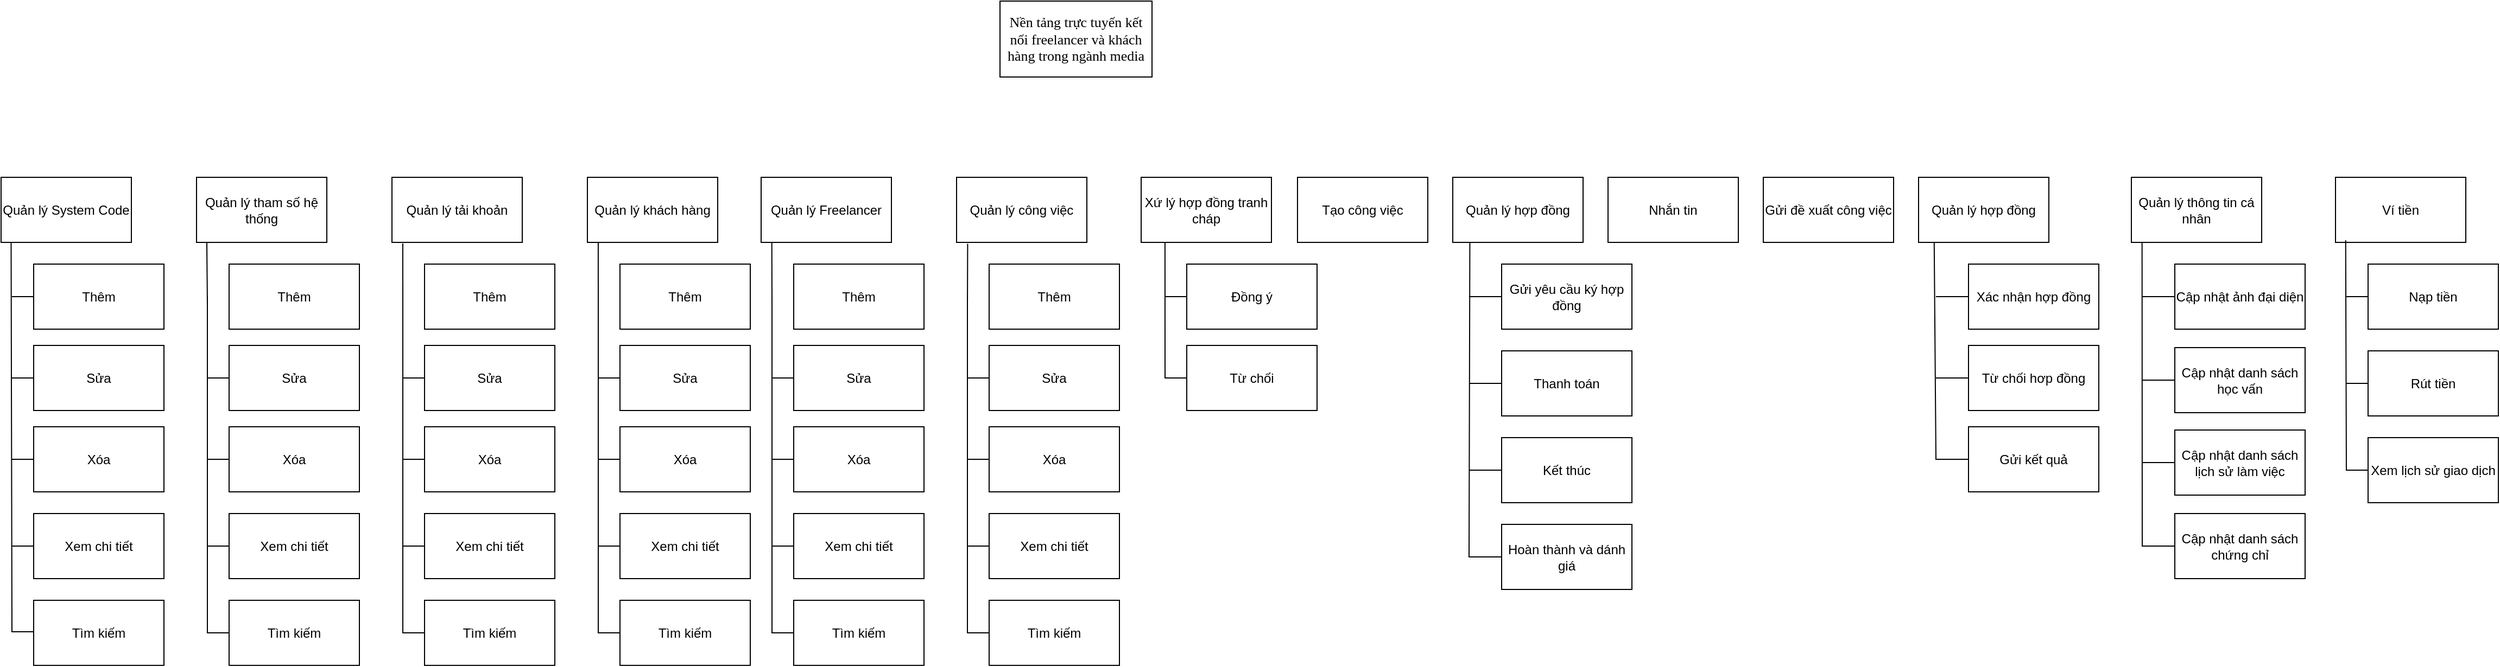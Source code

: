 <mxfile version="26.0.2">
  <diagram name="Page-1" id="ErrIRUMbjhU_Ns61vm9J">
    <mxGraphModel dx="1909" dy="964" grid="1" gridSize="10" guides="1" tooltips="1" connect="1" arrows="1" fold="1" page="1" pageScale="1" pageWidth="3300" pageHeight="4681" math="0" shadow="0">
      <root>
        <mxCell id="0" />
        <mxCell id="1" parent="0" />
        <mxCell id="K9udEW_bLaCcs6DvAatC-1" value="&lt;span id=&quot;docs-internal-guid-e63f9195-7fff-ff98-d626-0c9858815c69&quot;&gt;&lt;span style=&quot;font-family: &amp;quot;Times New Roman&amp;quot;, serif; background-color: transparent; font-variant-numeric: normal; font-variant-east-asian: normal; font-variant-alternates: normal; font-variant-position: normal; font-variant-emoji: normal; vertical-align: baseline; white-space-collapse: preserve;&quot;&gt;&lt;font style=&quot;font-size: 13px;&quot;&gt;Nền tảng trực tuyến kết nối freelancer và khách hàng trong ngành media&lt;/font&gt;&lt;/span&gt;&lt;/span&gt;" style="rounded=0;whiteSpace=wrap;html=1;" vertex="1" parent="1">
          <mxGeometry x="1080" y="50" width="140" height="70" as="geometry" />
        </mxCell>
        <mxCell id="K9udEW_bLaCcs6DvAatC-8" value="Xứ lý hợp đồng tranh cháp" style="rounded=0;whiteSpace=wrap;html=1;" vertex="1" parent="1">
          <mxGeometry x="1210" y="212.5" width="120" height="60" as="geometry" />
        </mxCell>
        <mxCell id="K9udEW_bLaCcs6DvAatC-9" value="Tạo công việc" style="rounded=0;whiteSpace=wrap;html=1;" vertex="1" parent="1">
          <mxGeometry x="1354" y="212.5" width="120" height="60" as="geometry" />
        </mxCell>
        <mxCell id="K9udEW_bLaCcs6DvAatC-10" value="Quản lý hợp đồng" style="rounded=0;whiteSpace=wrap;html=1;" vertex="1" parent="1">
          <mxGeometry x="1497" y="212.5" width="120" height="60" as="geometry" />
        </mxCell>
        <mxCell id="K9udEW_bLaCcs6DvAatC-12" value="Gửi yêu cầu ký hợp đồng" style="rounded=0;whiteSpace=wrap;html=1;" vertex="1" parent="1">
          <mxGeometry x="1542" y="292.5" width="120" height="60" as="geometry" />
        </mxCell>
        <mxCell id="K9udEW_bLaCcs6DvAatC-13" value="Thanh toán" style="rounded=0;whiteSpace=wrap;html=1;" vertex="1" parent="1">
          <mxGeometry x="1542" y="372.5" width="120" height="60" as="geometry" />
        </mxCell>
        <mxCell id="K9udEW_bLaCcs6DvAatC-14" value="Kết thúc" style="rounded=0;whiteSpace=wrap;html=1;" vertex="1" parent="1">
          <mxGeometry x="1542" y="452.5" width="120" height="60" as="geometry" />
        </mxCell>
        <mxCell id="K9udEW_bLaCcs6DvAatC-15" value="Hoàn thành và dánh giá" style="rounded=0;whiteSpace=wrap;html=1;" vertex="1" parent="1">
          <mxGeometry x="1542" y="532.5" width="120" height="60" as="geometry" />
        </mxCell>
        <mxCell id="K9udEW_bLaCcs6DvAatC-16" value="Nhắn tin" style="rounded=0;whiteSpace=wrap;html=1;" vertex="1" parent="1">
          <mxGeometry x="1640" y="212.5" width="120" height="60" as="geometry" />
        </mxCell>
        <mxCell id="K9udEW_bLaCcs6DvAatC-17" value="Gửi đề xuất công việc" style="rounded=0;whiteSpace=wrap;html=1;" vertex="1" parent="1">
          <mxGeometry x="1783" y="212.5" width="120" height="60" as="geometry" />
        </mxCell>
        <mxCell id="K9udEW_bLaCcs6DvAatC-94" value="" style="group" vertex="1" connectable="0" parent="1">
          <mxGeometry x="160" y="212.5" width="150" height="450" as="geometry" />
        </mxCell>
        <mxCell id="K9udEW_bLaCcs6DvAatC-2" value="Quản lý System Code" style="rounded=0;whiteSpace=wrap;html=1;" vertex="1" parent="K9udEW_bLaCcs6DvAatC-94">
          <mxGeometry width="120" height="60" as="geometry" />
        </mxCell>
        <mxCell id="K9udEW_bLaCcs6DvAatC-31" value="Thêm" style="rounded=0;whiteSpace=wrap;html=1;" vertex="1" parent="K9udEW_bLaCcs6DvAatC-94">
          <mxGeometry x="30" y="80" width="120" height="60" as="geometry" />
        </mxCell>
        <mxCell id="K9udEW_bLaCcs6DvAatC-32" value="Sửa" style="rounded=0;whiteSpace=wrap;html=1;" vertex="1" parent="K9udEW_bLaCcs6DvAatC-94">
          <mxGeometry x="30" y="155" width="120" height="60" as="geometry" />
        </mxCell>
        <mxCell id="K9udEW_bLaCcs6DvAatC-33" value="Xóa" style="rounded=0;whiteSpace=wrap;html=1;" vertex="1" parent="K9udEW_bLaCcs6DvAatC-94">
          <mxGeometry x="30" y="230" width="120" height="60" as="geometry" />
        </mxCell>
        <mxCell id="K9udEW_bLaCcs6DvAatC-34" value="Tìm kiếm" style="rounded=0;whiteSpace=wrap;html=1;" vertex="1" parent="K9udEW_bLaCcs6DvAatC-94">
          <mxGeometry x="30" y="390" width="120" height="60" as="geometry" />
        </mxCell>
        <mxCell id="K9udEW_bLaCcs6DvAatC-35" value="Xem chi tiết" style="rounded=0;whiteSpace=wrap;html=1;" vertex="1" parent="K9udEW_bLaCcs6DvAatC-94">
          <mxGeometry x="30" y="310" width="120" height="60" as="geometry" />
        </mxCell>
        <mxCell id="K9udEW_bLaCcs6DvAatC-41" value="" style="endArrow=none;html=1;rounded=0;exitX=0;exitY=0.5;exitDx=0;exitDy=0;entryX=0.077;entryY=1.016;entryDx=0;entryDy=0;entryPerimeter=0;" edge="1" parent="K9udEW_bLaCcs6DvAatC-94">
          <mxGeometry width="50" height="50" relative="1" as="geometry">
            <mxPoint x="30" y="419.04" as="sourcePoint" />
            <mxPoint x="9.24" y="60.0" as="targetPoint" />
            <Array as="points">
              <mxPoint x="10" y="419.04" />
            </Array>
          </mxGeometry>
        </mxCell>
        <mxCell id="K9udEW_bLaCcs6DvAatC-44" value="" style="endArrow=none;html=1;rounded=0;entryX=0;entryY=0.5;entryDx=0;entryDy=0;" edge="1" parent="K9udEW_bLaCcs6DvAatC-94" target="K9udEW_bLaCcs6DvAatC-32">
          <mxGeometry width="50" height="50" relative="1" as="geometry">
            <mxPoint x="10" y="185" as="sourcePoint" />
            <mxPoint x="60" y="140" as="targetPoint" />
            <Array as="points" />
          </mxGeometry>
        </mxCell>
        <mxCell id="K9udEW_bLaCcs6DvAatC-45" value="" style="endArrow=none;html=1;rounded=0;entryX=0;entryY=0.5;entryDx=0;entryDy=0;" edge="1" parent="K9udEW_bLaCcs6DvAatC-94" target="K9udEW_bLaCcs6DvAatC-33">
          <mxGeometry width="50" height="50" relative="1" as="geometry">
            <mxPoint x="10" y="260" as="sourcePoint" />
            <mxPoint x="40" y="220" as="targetPoint" />
          </mxGeometry>
        </mxCell>
        <mxCell id="K9udEW_bLaCcs6DvAatC-46" value="" style="endArrow=none;html=1;rounded=0;" edge="1" parent="K9udEW_bLaCcs6DvAatC-94">
          <mxGeometry width="50" height="50" relative="1" as="geometry">
            <mxPoint x="10" y="340" as="sourcePoint" />
            <mxPoint x="30" y="340" as="targetPoint" />
          </mxGeometry>
        </mxCell>
        <mxCell id="K9udEW_bLaCcs6DvAatC-93" value="" style="endArrow=none;html=1;rounded=0;entryX=0;entryY=0.5;entryDx=0;entryDy=0;" edge="1" parent="K9udEW_bLaCcs6DvAatC-94" target="K9udEW_bLaCcs6DvAatC-31">
          <mxGeometry width="50" height="50" relative="1" as="geometry">
            <mxPoint x="10" y="110" as="sourcePoint" />
            <mxPoint x="40" y="90" as="targetPoint" />
          </mxGeometry>
        </mxCell>
        <mxCell id="K9udEW_bLaCcs6DvAatC-97" value="" style="group" vertex="1" connectable="0" parent="1">
          <mxGeometry x="340" y="212.5" width="150" height="450" as="geometry" />
        </mxCell>
        <mxCell id="K9udEW_bLaCcs6DvAatC-3" value="Quản lý tham số hệ thống" style="rounded=0;whiteSpace=wrap;html=1;" vertex="1" parent="K9udEW_bLaCcs6DvAatC-97">
          <mxGeometry width="120" height="60" as="geometry" />
        </mxCell>
        <mxCell id="K9udEW_bLaCcs6DvAatC-48" value="Thêm" style="rounded=0;whiteSpace=wrap;html=1;" vertex="1" parent="K9udEW_bLaCcs6DvAatC-97">
          <mxGeometry x="30" y="80" width="120" height="60" as="geometry" />
        </mxCell>
        <mxCell id="K9udEW_bLaCcs6DvAatC-49" value="Sửa" style="rounded=0;whiteSpace=wrap;html=1;" vertex="1" parent="K9udEW_bLaCcs6DvAatC-97">
          <mxGeometry x="30" y="155" width="120" height="60" as="geometry" />
        </mxCell>
        <mxCell id="K9udEW_bLaCcs6DvAatC-50" value="Xóa" style="rounded=0;whiteSpace=wrap;html=1;" vertex="1" parent="K9udEW_bLaCcs6DvAatC-97">
          <mxGeometry x="30" y="230" width="120" height="60" as="geometry" />
        </mxCell>
        <mxCell id="K9udEW_bLaCcs6DvAatC-51" value="Tìm kiếm" style="rounded=0;whiteSpace=wrap;html=1;" vertex="1" parent="K9udEW_bLaCcs6DvAatC-97">
          <mxGeometry x="30" y="390" width="120" height="60" as="geometry" />
        </mxCell>
        <mxCell id="K9udEW_bLaCcs6DvAatC-52" value="Xem chi tiết" style="rounded=0;whiteSpace=wrap;html=1;" vertex="1" parent="K9udEW_bLaCcs6DvAatC-97">
          <mxGeometry x="30" y="310" width="120" height="60" as="geometry" />
        </mxCell>
        <mxCell id="K9udEW_bLaCcs6DvAatC-53" value="" style="endArrow=none;html=1;rounded=0;exitX=0;exitY=0.5;exitDx=0;exitDy=0;" edge="1" parent="K9udEW_bLaCcs6DvAatC-97" source="K9udEW_bLaCcs6DvAatC-51">
          <mxGeometry width="50" height="50" relative="1" as="geometry">
            <mxPoint x="10" y="400" as="sourcePoint" />
            <mxPoint x="10" y="110" as="targetPoint" />
            <Array as="points">
              <mxPoint x="10" y="420" />
            </Array>
          </mxGeometry>
        </mxCell>
        <mxCell id="K9udEW_bLaCcs6DvAatC-54" value="" style="endArrow=none;html=1;rounded=0;entryX=0;entryY=0.5;entryDx=0;entryDy=0;" edge="1" parent="K9udEW_bLaCcs6DvAatC-97" target="K9udEW_bLaCcs6DvAatC-49">
          <mxGeometry width="50" height="50" relative="1" as="geometry">
            <mxPoint x="10" y="185" as="sourcePoint" />
            <mxPoint x="60" y="140" as="targetPoint" />
            <Array as="points" />
          </mxGeometry>
        </mxCell>
        <mxCell id="K9udEW_bLaCcs6DvAatC-55" value="" style="endArrow=none;html=1;rounded=0;entryX=0;entryY=0.5;entryDx=0;entryDy=0;" edge="1" parent="K9udEW_bLaCcs6DvAatC-97" target="K9udEW_bLaCcs6DvAatC-50">
          <mxGeometry width="50" height="50" relative="1" as="geometry">
            <mxPoint x="10" y="260" as="sourcePoint" />
            <mxPoint x="40" y="220" as="targetPoint" />
          </mxGeometry>
        </mxCell>
        <mxCell id="K9udEW_bLaCcs6DvAatC-56" value="" style="endArrow=none;html=1;rounded=0;" edge="1" parent="K9udEW_bLaCcs6DvAatC-97">
          <mxGeometry width="50" height="50" relative="1" as="geometry">
            <mxPoint x="10" y="340" as="sourcePoint" />
            <mxPoint x="30" y="340" as="targetPoint" />
          </mxGeometry>
        </mxCell>
        <mxCell id="K9udEW_bLaCcs6DvAatC-96" value="" style="endArrow=none;html=1;rounded=0;entryX=0.079;entryY=1.003;entryDx=0;entryDy=0;entryPerimeter=0;" edge="1" parent="K9udEW_bLaCcs6DvAatC-97" target="K9udEW_bLaCcs6DvAatC-3">
          <mxGeometry width="50" height="50" relative="1" as="geometry">
            <mxPoint x="10" y="117.5" as="sourcePoint" />
            <mxPoint x="10" y="67.5" as="targetPoint" />
          </mxGeometry>
        </mxCell>
        <mxCell id="K9udEW_bLaCcs6DvAatC-99" value="" style="group" vertex="1" connectable="0" parent="1">
          <mxGeometry x="520" y="212.5" width="150" height="450" as="geometry" />
        </mxCell>
        <mxCell id="K9udEW_bLaCcs6DvAatC-4" value="Quản lý tải khoản" style="rounded=0;whiteSpace=wrap;html=1;" vertex="1" parent="K9udEW_bLaCcs6DvAatC-99">
          <mxGeometry width="120" height="60" as="geometry" />
        </mxCell>
        <mxCell id="K9udEW_bLaCcs6DvAatC-57" value="Thêm" style="rounded=0;whiteSpace=wrap;html=1;" vertex="1" parent="K9udEW_bLaCcs6DvAatC-99">
          <mxGeometry x="30" y="80" width="120" height="60" as="geometry" />
        </mxCell>
        <mxCell id="K9udEW_bLaCcs6DvAatC-58" value="Sửa" style="rounded=0;whiteSpace=wrap;html=1;" vertex="1" parent="K9udEW_bLaCcs6DvAatC-99">
          <mxGeometry x="30" y="155" width="120" height="60" as="geometry" />
        </mxCell>
        <mxCell id="K9udEW_bLaCcs6DvAatC-59" value="Xóa" style="rounded=0;whiteSpace=wrap;html=1;" vertex="1" parent="K9udEW_bLaCcs6DvAatC-99">
          <mxGeometry x="30" y="230" width="120" height="60" as="geometry" />
        </mxCell>
        <mxCell id="K9udEW_bLaCcs6DvAatC-60" value="Tìm kiếm" style="rounded=0;whiteSpace=wrap;html=1;" vertex="1" parent="K9udEW_bLaCcs6DvAatC-99">
          <mxGeometry x="30" y="390" width="120" height="60" as="geometry" />
        </mxCell>
        <mxCell id="K9udEW_bLaCcs6DvAatC-61" value="Xem chi tiết" style="rounded=0;whiteSpace=wrap;html=1;" vertex="1" parent="K9udEW_bLaCcs6DvAatC-99">
          <mxGeometry x="30" y="310" width="120" height="60" as="geometry" />
        </mxCell>
        <mxCell id="K9udEW_bLaCcs6DvAatC-62" value="" style="endArrow=none;html=1;rounded=0;exitX=0;exitY=0.5;exitDx=0;exitDy=0;" edge="1" parent="K9udEW_bLaCcs6DvAatC-99" source="K9udEW_bLaCcs6DvAatC-60">
          <mxGeometry width="50" height="50" relative="1" as="geometry">
            <mxPoint x="10" y="400" as="sourcePoint" />
            <mxPoint x="10" y="110" as="targetPoint" />
            <Array as="points">
              <mxPoint x="10" y="420" />
            </Array>
          </mxGeometry>
        </mxCell>
        <mxCell id="K9udEW_bLaCcs6DvAatC-63" value="" style="endArrow=none;html=1;rounded=0;entryX=0;entryY=0.5;entryDx=0;entryDy=0;" edge="1" parent="K9udEW_bLaCcs6DvAatC-99" target="K9udEW_bLaCcs6DvAatC-58">
          <mxGeometry width="50" height="50" relative="1" as="geometry">
            <mxPoint x="10" y="185" as="sourcePoint" />
            <mxPoint x="60" y="140" as="targetPoint" />
            <Array as="points" />
          </mxGeometry>
        </mxCell>
        <mxCell id="K9udEW_bLaCcs6DvAatC-64" value="" style="endArrow=none;html=1;rounded=0;entryX=0;entryY=0.5;entryDx=0;entryDy=0;" edge="1" parent="K9udEW_bLaCcs6DvAatC-99" target="K9udEW_bLaCcs6DvAatC-59">
          <mxGeometry width="50" height="50" relative="1" as="geometry">
            <mxPoint x="10" y="260" as="sourcePoint" />
            <mxPoint x="40" y="220" as="targetPoint" />
          </mxGeometry>
        </mxCell>
        <mxCell id="K9udEW_bLaCcs6DvAatC-65" value="" style="endArrow=none;html=1;rounded=0;" edge="1" parent="K9udEW_bLaCcs6DvAatC-99">
          <mxGeometry width="50" height="50" relative="1" as="geometry">
            <mxPoint x="10" y="340" as="sourcePoint" />
            <mxPoint x="30" y="340" as="targetPoint" />
          </mxGeometry>
        </mxCell>
        <mxCell id="K9udEW_bLaCcs6DvAatC-98" value="" style="endArrow=none;html=1;rounded=0;entryX=0.083;entryY=1.017;entryDx=0;entryDy=0;entryPerimeter=0;" edge="1" parent="K9udEW_bLaCcs6DvAatC-99" target="K9udEW_bLaCcs6DvAatC-4">
          <mxGeometry width="50" height="50" relative="1" as="geometry">
            <mxPoint x="10" y="117.5" as="sourcePoint" />
            <mxPoint x="10" y="67.5" as="targetPoint" />
          </mxGeometry>
        </mxCell>
        <mxCell id="K9udEW_bLaCcs6DvAatC-101" value="" style="group" vertex="1" connectable="0" parent="1">
          <mxGeometry x="700" y="212.5" width="150" height="450" as="geometry" />
        </mxCell>
        <mxCell id="K9udEW_bLaCcs6DvAatC-6" value="Quản lý khách hàng" style="rounded=0;whiteSpace=wrap;html=1;" vertex="1" parent="K9udEW_bLaCcs6DvAatC-101">
          <mxGeometry width="120" height="60" as="geometry" />
        </mxCell>
        <mxCell id="K9udEW_bLaCcs6DvAatC-66" value="Thêm" style="rounded=0;whiteSpace=wrap;html=1;" vertex="1" parent="K9udEW_bLaCcs6DvAatC-101">
          <mxGeometry x="30" y="80" width="120" height="60" as="geometry" />
        </mxCell>
        <mxCell id="K9udEW_bLaCcs6DvAatC-67" value="Sửa" style="rounded=0;whiteSpace=wrap;html=1;" vertex="1" parent="K9udEW_bLaCcs6DvAatC-101">
          <mxGeometry x="30" y="155" width="120" height="60" as="geometry" />
        </mxCell>
        <mxCell id="K9udEW_bLaCcs6DvAatC-68" value="Xóa" style="rounded=0;whiteSpace=wrap;html=1;" vertex="1" parent="K9udEW_bLaCcs6DvAatC-101">
          <mxGeometry x="30" y="230" width="120" height="60" as="geometry" />
        </mxCell>
        <mxCell id="K9udEW_bLaCcs6DvAatC-69" value="Tìm kiếm" style="rounded=0;whiteSpace=wrap;html=1;" vertex="1" parent="K9udEW_bLaCcs6DvAatC-101">
          <mxGeometry x="30" y="390" width="120" height="60" as="geometry" />
        </mxCell>
        <mxCell id="K9udEW_bLaCcs6DvAatC-70" value="Xem chi tiết" style="rounded=0;whiteSpace=wrap;html=1;" vertex="1" parent="K9udEW_bLaCcs6DvAatC-101">
          <mxGeometry x="30" y="310" width="120" height="60" as="geometry" />
        </mxCell>
        <mxCell id="K9udEW_bLaCcs6DvAatC-71" value="" style="endArrow=none;html=1;rounded=0;exitX=0;exitY=0.5;exitDx=0;exitDy=0;" edge="1" parent="K9udEW_bLaCcs6DvAatC-101" source="K9udEW_bLaCcs6DvAatC-69">
          <mxGeometry width="50" height="50" relative="1" as="geometry">
            <mxPoint x="10" y="400" as="sourcePoint" />
            <mxPoint x="10" y="110" as="targetPoint" />
            <Array as="points">
              <mxPoint x="10" y="420" />
            </Array>
          </mxGeometry>
        </mxCell>
        <mxCell id="K9udEW_bLaCcs6DvAatC-72" value="" style="endArrow=none;html=1;rounded=0;entryX=0;entryY=0.5;entryDx=0;entryDy=0;" edge="1" parent="K9udEW_bLaCcs6DvAatC-101" target="K9udEW_bLaCcs6DvAatC-67">
          <mxGeometry width="50" height="50" relative="1" as="geometry">
            <mxPoint x="10" y="185" as="sourcePoint" />
            <mxPoint x="60" y="140" as="targetPoint" />
            <Array as="points" />
          </mxGeometry>
        </mxCell>
        <mxCell id="K9udEW_bLaCcs6DvAatC-73" value="" style="endArrow=none;html=1;rounded=0;entryX=0;entryY=0.5;entryDx=0;entryDy=0;" edge="1" parent="K9udEW_bLaCcs6DvAatC-101" target="K9udEW_bLaCcs6DvAatC-68">
          <mxGeometry width="50" height="50" relative="1" as="geometry">
            <mxPoint x="10" y="260" as="sourcePoint" />
            <mxPoint x="40" y="220" as="targetPoint" />
          </mxGeometry>
        </mxCell>
        <mxCell id="K9udEW_bLaCcs6DvAatC-74" value="" style="endArrow=none;html=1;rounded=0;" edge="1" parent="K9udEW_bLaCcs6DvAatC-101">
          <mxGeometry width="50" height="50" relative="1" as="geometry">
            <mxPoint x="10" y="340" as="sourcePoint" />
            <mxPoint x="30" y="340" as="targetPoint" />
          </mxGeometry>
        </mxCell>
        <mxCell id="K9udEW_bLaCcs6DvAatC-100" value="" style="endArrow=none;html=1;rounded=0;entryX=0.083;entryY=1;entryDx=0;entryDy=0;entryPerimeter=0;" edge="1" parent="K9udEW_bLaCcs6DvAatC-101" target="K9udEW_bLaCcs6DvAatC-6">
          <mxGeometry width="50" height="50" relative="1" as="geometry">
            <mxPoint x="10" y="117.5" as="sourcePoint" />
            <mxPoint x="10" y="67.5" as="targetPoint" />
          </mxGeometry>
        </mxCell>
        <mxCell id="K9udEW_bLaCcs6DvAatC-103" value="" style="group" vertex="1" connectable="0" parent="1">
          <mxGeometry x="860" y="212.5" width="150" height="450" as="geometry" />
        </mxCell>
        <mxCell id="K9udEW_bLaCcs6DvAatC-5" value="Quản lý Freelancer" style="rounded=0;whiteSpace=wrap;html=1;" vertex="1" parent="K9udEW_bLaCcs6DvAatC-103">
          <mxGeometry width="120" height="60" as="geometry" />
        </mxCell>
        <mxCell id="K9udEW_bLaCcs6DvAatC-75" value="Thêm" style="rounded=0;whiteSpace=wrap;html=1;" vertex="1" parent="K9udEW_bLaCcs6DvAatC-103">
          <mxGeometry x="30" y="80" width="120" height="60" as="geometry" />
        </mxCell>
        <mxCell id="K9udEW_bLaCcs6DvAatC-76" value="Sửa" style="rounded=0;whiteSpace=wrap;html=1;" vertex="1" parent="K9udEW_bLaCcs6DvAatC-103">
          <mxGeometry x="30" y="155" width="120" height="60" as="geometry" />
        </mxCell>
        <mxCell id="K9udEW_bLaCcs6DvAatC-77" value="Xóa" style="rounded=0;whiteSpace=wrap;html=1;" vertex="1" parent="K9udEW_bLaCcs6DvAatC-103">
          <mxGeometry x="30" y="230" width="120" height="60" as="geometry" />
        </mxCell>
        <mxCell id="K9udEW_bLaCcs6DvAatC-78" value="Tìm kiếm" style="rounded=0;whiteSpace=wrap;html=1;" vertex="1" parent="K9udEW_bLaCcs6DvAatC-103">
          <mxGeometry x="30" y="390" width="120" height="60" as="geometry" />
        </mxCell>
        <mxCell id="K9udEW_bLaCcs6DvAatC-79" value="Xem chi tiết" style="rounded=0;whiteSpace=wrap;html=1;" vertex="1" parent="K9udEW_bLaCcs6DvAatC-103">
          <mxGeometry x="30" y="310" width="120" height="60" as="geometry" />
        </mxCell>
        <mxCell id="K9udEW_bLaCcs6DvAatC-80" value="" style="endArrow=none;html=1;rounded=0;exitX=0;exitY=0.5;exitDx=0;exitDy=0;" edge="1" parent="K9udEW_bLaCcs6DvAatC-103" source="K9udEW_bLaCcs6DvAatC-78">
          <mxGeometry width="50" height="50" relative="1" as="geometry">
            <mxPoint x="10" y="400" as="sourcePoint" />
            <mxPoint x="10" y="110" as="targetPoint" />
            <Array as="points">
              <mxPoint x="10" y="420" />
            </Array>
          </mxGeometry>
        </mxCell>
        <mxCell id="K9udEW_bLaCcs6DvAatC-81" value="" style="endArrow=none;html=1;rounded=0;entryX=0;entryY=0.5;entryDx=0;entryDy=0;" edge="1" parent="K9udEW_bLaCcs6DvAatC-103" target="K9udEW_bLaCcs6DvAatC-76">
          <mxGeometry width="50" height="50" relative="1" as="geometry">
            <mxPoint x="10" y="185" as="sourcePoint" />
            <mxPoint x="60" y="140" as="targetPoint" />
            <Array as="points" />
          </mxGeometry>
        </mxCell>
        <mxCell id="K9udEW_bLaCcs6DvAatC-82" value="" style="endArrow=none;html=1;rounded=0;entryX=0;entryY=0.5;entryDx=0;entryDy=0;" edge="1" parent="K9udEW_bLaCcs6DvAatC-103" target="K9udEW_bLaCcs6DvAatC-77">
          <mxGeometry width="50" height="50" relative="1" as="geometry">
            <mxPoint x="10" y="260" as="sourcePoint" />
            <mxPoint x="40" y="220" as="targetPoint" />
          </mxGeometry>
        </mxCell>
        <mxCell id="K9udEW_bLaCcs6DvAatC-83" value="" style="endArrow=none;html=1;rounded=0;" edge="1" parent="K9udEW_bLaCcs6DvAatC-103">
          <mxGeometry width="50" height="50" relative="1" as="geometry">
            <mxPoint x="10" y="340" as="sourcePoint" />
            <mxPoint x="30" y="340" as="targetPoint" />
          </mxGeometry>
        </mxCell>
        <mxCell id="K9udEW_bLaCcs6DvAatC-102" value="" style="endArrow=none;html=1;rounded=0;entryX=0.082;entryY=1.004;entryDx=0;entryDy=0;entryPerimeter=0;" edge="1" parent="K9udEW_bLaCcs6DvAatC-103" target="K9udEW_bLaCcs6DvAatC-5">
          <mxGeometry width="50" height="50" relative="1" as="geometry">
            <mxPoint x="10" y="117.5" as="sourcePoint" />
            <mxPoint x="120" y="77.5" as="targetPoint" />
          </mxGeometry>
        </mxCell>
        <mxCell id="K9udEW_bLaCcs6DvAatC-105" value="" style="group" vertex="1" connectable="0" parent="1">
          <mxGeometry x="1040" y="212.5" width="150" height="450" as="geometry" />
        </mxCell>
        <mxCell id="K9udEW_bLaCcs6DvAatC-7" value="Quản lý công việc" style="rounded=0;whiteSpace=wrap;html=1;" vertex="1" parent="K9udEW_bLaCcs6DvAatC-105">
          <mxGeometry width="120" height="60" as="geometry" />
        </mxCell>
        <mxCell id="K9udEW_bLaCcs6DvAatC-84" value="Thêm" style="rounded=0;whiteSpace=wrap;html=1;flipV=0;flipH=1;" vertex="1" parent="K9udEW_bLaCcs6DvAatC-105">
          <mxGeometry x="30" y="80" width="120" height="60" as="geometry" />
        </mxCell>
        <mxCell id="K9udEW_bLaCcs6DvAatC-85" value="Sửa" style="rounded=0;whiteSpace=wrap;html=1;flipV=0;flipH=1;" vertex="1" parent="K9udEW_bLaCcs6DvAatC-105">
          <mxGeometry x="30" y="155" width="120" height="60" as="geometry" />
        </mxCell>
        <mxCell id="K9udEW_bLaCcs6DvAatC-86" value="Xóa" style="rounded=0;whiteSpace=wrap;html=1;flipV=0;flipH=1;" vertex="1" parent="K9udEW_bLaCcs6DvAatC-105">
          <mxGeometry x="30" y="230" width="120" height="60" as="geometry" />
        </mxCell>
        <mxCell id="K9udEW_bLaCcs6DvAatC-87" value="Tìm kiếm" style="rounded=0;whiteSpace=wrap;html=1;flipV=0;flipH=1;" vertex="1" parent="K9udEW_bLaCcs6DvAatC-105">
          <mxGeometry x="30" y="390" width="120" height="60" as="geometry" />
        </mxCell>
        <mxCell id="K9udEW_bLaCcs6DvAatC-88" value="Xem chi tiết" style="rounded=0;whiteSpace=wrap;html=1;flipV=0;flipH=1;" vertex="1" parent="K9udEW_bLaCcs6DvAatC-105">
          <mxGeometry x="30" y="310" width="120" height="60" as="geometry" />
        </mxCell>
        <mxCell id="K9udEW_bLaCcs6DvAatC-89" value="" style="endArrow=none;html=1;rounded=0;exitX=0;exitY=0.5;exitDx=0;exitDy=0;" edge="1" parent="K9udEW_bLaCcs6DvAatC-105" source="K9udEW_bLaCcs6DvAatC-87">
          <mxGeometry width="50" height="50" relative="1" as="geometry">
            <mxPoint x="10" y="400" as="sourcePoint" />
            <mxPoint x="10" y="110" as="targetPoint" />
            <Array as="points">
              <mxPoint x="10" y="420" />
            </Array>
          </mxGeometry>
        </mxCell>
        <mxCell id="K9udEW_bLaCcs6DvAatC-90" value="" style="endArrow=none;html=1;rounded=0;entryX=0;entryY=0.5;entryDx=0;entryDy=0;" edge="1" parent="K9udEW_bLaCcs6DvAatC-105" target="K9udEW_bLaCcs6DvAatC-85">
          <mxGeometry width="50" height="50" relative="1" as="geometry">
            <mxPoint x="10" y="185" as="sourcePoint" />
            <mxPoint x="60" y="140" as="targetPoint" />
            <Array as="points" />
          </mxGeometry>
        </mxCell>
        <mxCell id="K9udEW_bLaCcs6DvAatC-91" value="" style="endArrow=none;html=1;rounded=0;entryX=0;entryY=0.5;entryDx=0;entryDy=0;" edge="1" parent="K9udEW_bLaCcs6DvAatC-105" target="K9udEW_bLaCcs6DvAatC-86">
          <mxGeometry width="50" height="50" relative="1" as="geometry">
            <mxPoint x="10" y="260" as="sourcePoint" />
            <mxPoint x="40" y="220" as="targetPoint" />
          </mxGeometry>
        </mxCell>
        <mxCell id="K9udEW_bLaCcs6DvAatC-92" value="" style="endArrow=none;html=1;rounded=0;" edge="1" parent="K9udEW_bLaCcs6DvAatC-105">
          <mxGeometry width="50" height="50" relative="1" as="geometry">
            <mxPoint x="10" y="340" as="sourcePoint" />
            <mxPoint x="30" y="340" as="targetPoint" />
          </mxGeometry>
        </mxCell>
        <mxCell id="K9udEW_bLaCcs6DvAatC-104" value="" style="endArrow=none;html=1;rounded=0;entryX=0.085;entryY=1.021;entryDx=0;entryDy=0;entryPerimeter=0;" edge="1" parent="K9udEW_bLaCcs6DvAatC-105" target="K9udEW_bLaCcs6DvAatC-7">
          <mxGeometry width="50" height="50" relative="1" as="geometry">
            <mxPoint x="10" y="117.5" as="sourcePoint" />
            <mxPoint x="50" y="67.5" as="targetPoint" />
          </mxGeometry>
        </mxCell>
        <mxCell id="K9udEW_bLaCcs6DvAatC-106" value="Đồng ý" style="rounded=0;whiteSpace=wrap;html=1;" vertex="1" parent="1">
          <mxGeometry x="1252" y="292.5" width="120" height="60" as="geometry" />
        </mxCell>
        <mxCell id="K9udEW_bLaCcs6DvAatC-107" value="Từ chối" style="rounded=0;whiteSpace=wrap;html=1;" vertex="1" parent="1">
          <mxGeometry x="1252" y="367.5" width="120" height="60" as="geometry" />
        </mxCell>
        <mxCell id="K9udEW_bLaCcs6DvAatC-109" value="" style="endArrow=none;html=1;rounded=0;entryX=0;entryY=0.5;entryDx=0;entryDy=0;" edge="1" parent="1" target="K9udEW_bLaCcs6DvAatC-106">
          <mxGeometry width="50" height="50" relative="1" as="geometry">
            <mxPoint x="1232" y="322.5" as="sourcePoint" />
            <mxPoint x="1312" y="312.5" as="targetPoint" />
          </mxGeometry>
        </mxCell>
        <mxCell id="K9udEW_bLaCcs6DvAatC-110" value="" style="endArrow=none;html=1;rounded=0;exitX=0;exitY=0.5;exitDx=0;exitDy=0;entryX=0.183;entryY=1;entryDx=0;entryDy=0;entryPerimeter=0;" edge="1" parent="1" source="K9udEW_bLaCcs6DvAatC-107" target="K9udEW_bLaCcs6DvAatC-8">
          <mxGeometry width="50" height="50" relative="1" as="geometry">
            <mxPoint x="1262" y="362.5" as="sourcePoint" />
            <mxPoint x="1232" y="397.5" as="targetPoint" />
            <Array as="points">
              <mxPoint x="1232" y="397.5" />
            </Array>
          </mxGeometry>
        </mxCell>
        <mxCell id="K9udEW_bLaCcs6DvAatC-112" value="" style="endArrow=none;html=1;rounded=0;exitX=0;exitY=0.5;exitDx=0;exitDy=0;entryX=0.131;entryY=0.999;entryDx=0;entryDy=0;entryPerimeter=0;" edge="1" parent="1" source="K9udEW_bLaCcs6DvAatC-15" target="K9udEW_bLaCcs6DvAatC-10">
          <mxGeometry width="50" height="50" relative="1" as="geometry">
            <mxPoint x="1530.0" y="561" as="sourcePoint" />
            <mxPoint x="1513" y="274.5" as="targetPoint" />
            <Array as="points">
              <mxPoint x="1512" y="562.5" />
            </Array>
          </mxGeometry>
        </mxCell>
        <mxCell id="K9udEW_bLaCcs6DvAatC-113" value="" style="endArrow=none;html=1;rounded=0;entryX=0;entryY=0.5;entryDx=0;entryDy=0;" edge="1" parent="1" target="K9udEW_bLaCcs6DvAatC-12">
          <mxGeometry width="50" height="50" relative="1" as="geometry">
            <mxPoint x="1512" y="322.5" as="sourcePoint" />
            <mxPoint x="1412" y="362.5" as="targetPoint" />
          </mxGeometry>
        </mxCell>
        <mxCell id="K9udEW_bLaCcs6DvAatC-114" value="" style="endArrow=none;html=1;rounded=0;entryX=0;entryY=0.5;entryDx=0;entryDy=0;" edge="1" parent="1" target="K9udEW_bLaCcs6DvAatC-13">
          <mxGeometry width="50" height="50" relative="1" as="geometry">
            <mxPoint x="1512" y="402.5" as="sourcePoint" />
            <mxPoint x="1472" y="372.5" as="targetPoint" />
          </mxGeometry>
        </mxCell>
        <mxCell id="K9udEW_bLaCcs6DvAatC-115" value="" style="endArrow=none;html=1;rounded=0;entryX=0;entryY=0.5;entryDx=0;entryDy=0;" edge="1" parent="1" target="K9udEW_bLaCcs6DvAatC-14">
          <mxGeometry width="50" height="50" relative="1" as="geometry">
            <mxPoint x="1512" y="482.5" as="sourcePoint" />
            <mxPoint x="1472" y="402.5" as="targetPoint" />
          </mxGeometry>
        </mxCell>
        <mxCell id="K9udEW_bLaCcs6DvAatC-129" value="" style="group" vertex="1" connectable="0" parent="1">
          <mxGeometry x="2310" y="212.5" width="150" height="300" as="geometry" />
        </mxCell>
        <mxCell id="K9udEW_bLaCcs6DvAatC-27" value="Ví tiền" style="rounded=0;whiteSpace=wrap;html=1;" vertex="1" parent="K9udEW_bLaCcs6DvAatC-129">
          <mxGeometry width="120" height="60" as="geometry" />
        </mxCell>
        <mxCell id="K9udEW_bLaCcs6DvAatC-28" value="Nạp tiền" style="rounded=0;whiteSpace=wrap;html=1;" vertex="1" parent="K9udEW_bLaCcs6DvAatC-129">
          <mxGeometry x="30" y="80" width="120" height="60" as="geometry" />
        </mxCell>
        <mxCell id="K9udEW_bLaCcs6DvAatC-29" value="Rút tiền" style="rounded=0;whiteSpace=wrap;html=1;" vertex="1" parent="K9udEW_bLaCcs6DvAatC-129">
          <mxGeometry x="30" y="160" width="120" height="60" as="geometry" />
        </mxCell>
        <mxCell id="K9udEW_bLaCcs6DvAatC-30" value="Xem lịch sử giao dịch" style="rounded=0;whiteSpace=wrap;html=1;" vertex="1" parent="K9udEW_bLaCcs6DvAatC-129">
          <mxGeometry x="30" y="240" width="120" height="60" as="geometry" />
        </mxCell>
        <mxCell id="K9udEW_bLaCcs6DvAatC-125" value="" style="endArrow=none;html=1;rounded=0;entryX=0.078;entryY=0.967;entryDx=0;entryDy=0;entryPerimeter=0;exitX=0;exitY=0.5;exitDx=0;exitDy=0;" edge="1" parent="K9udEW_bLaCcs6DvAatC-129" source="K9udEW_bLaCcs6DvAatC-30" target="K9udEW_bLaCcs6DvAatC-27">
          <mxGeometry width="50" height="50" relative="1" as="geometry">
            <mxPoint y="160" as="sourcePoint" />
            <mxPoint x="50" y="110" as="targetPoint" />
            <Array as="points">
              <mxPoint x="10" y="270" />
            </Array>
          </mxGeometry>
        </mxCell>
        <mxCell id="K9udEW_bLaCcs6DvAatC-126" value="" style="endArrow=none;html=1;rounded=0;entryX=0;entryY=0.5;entryDx=0;entryDy=0;" edge="1" parent="K9udEW_bLaCcs6DvAatC-129" target="K9udEW_bLaCcs6DvAatC-28">
          <mxGeometry width="50" height="50" relative="1" as="geometry">
            <mxPoint x="10" y="110" as="sourcePoint" />
            <mxPoint x="50" y="110" as="targetPoint" />
          </mxGeometry>
        </mxCell>
        <mxCell id="K9udEW_bLaCcs6DvAatC-127" value="" style="endArrow=none;html=1;rounded=0;entryX=0;entryY=0.5;entryDx=0;entryDy=0;" edge="1" parent="K9udEW_bLaCcs6DvAatC-129" target="K9udEW_bLaCcs6DvAatC-29">
          <mxGeometry width="50" height="50" relative="1" as="geometry">
            <mxPoint x="10" y="190" as="sourcePoint" />
            <mxPoint x="50" y="110" as="targetPoint" />
          </mxGeometry>
        </mxCell>
        <mxCell id="K9udEW_bLaCcs6DvAatC-130" value="" style="group" vertex="1" connectable="0" parent="1">
          <mxGeometry x="2122" y="212.5" width="160" height="370" as="geometry" />
        </mxCell>
        <mxCell id="K9udEW_bLaCcs6DvAatC-22" value="Quản lý thông tin cá nhân" style="rounded=0;whiteSpace=wrap;html=1;" vertex="1" parent="K9udEW_bLaCcs6DvAatC-130">
          <mxGeometry width="120" height="60" as="geometry" />
        </mxCell>
        <mxCell id="K9udEW_bLaCcs6DvAatC-23" value="Cập nhật ảnh đại diện" style="rounded=0;whiteSpace=wrap;html=1;" vertex="1" parent="K9udEW_bLaCcs6DvAatC-130">
          <mxGeometry x="40" y="80" width="120" height="60" as="geometry" />
        </mxCell>
        <mxCell id="K9udEW_bLaCcs6DvAatC-24" value="Cập nhật danh sách học vấn" style="rounded=0;whiteSpace=wrap;html=1;" vertex="1" parent="K9udEW_bLaCcs6DvAatC-130">
          <mxGeometry x="40" y="157" width="120" height="60" as="geometry" />
        </mxCell>
        <mxCell id="K9udEW_bLaCcs6DvAatC-25" value="Cập nhật danh sách lịch sử làm việc" style="rounded=0;whiteSpace=wrap;html=1;" vertex="1" parent="K9udEW_bLaCcs6DvAatC-130">
          <mxGeometry x="40" y="233" width="120" height="60" as="geometry" />
        </mxCell>
        <mxCell id="K9udEW_bLaCcs6DvAatC-26" value="Cập nhật danh sách chứng chỉ" style="rounded=0;whiteSpace=wrap;html=1;" vertex="1" parent="K9udEW_bLaCcs6DvAatC-130">
          <mxGeometry x="40" y="310" width="120" height="60" as="geometry" />
        </mxCell>
        <mxCell id="K9udEW_bLaCcs6DvAatC-120" value="" style="endArrow=none;html=1;rounded=0;exitX=0;exitY=0.5;exitDx=0;exitDy=0;entryX=0.082;entryY=1.001;entryDx=0;entryDy=0;entryPerimeter=0;" edge="1" parent="K9udEW_bLaCcs6DvAatC-130" source="K9udEW_bLaCcs6DvAatC-26" target="K9udEW_bLaCcs6DvAatC-22">
          <mxGeometry width="50" height="50" relative="1" as="geometry">
            <mxPoint x="-30" y="150" as="sourcePoint" />
            <mxPoint x="10" y="62" as="targetPoint" />
            <Array as="points">
              <mxPoint x="10" y="340" />
            </Array>
          </mxGeometry>
        </mxCell>
        <mxCell id="K9udEW_bLaCcs6DvAatC-121" value="" style="endArrow=none;html=1;rounded=0;entryX=0;entryY=0.5;entryDx=0;entryDy=0;" edge="1" parent="K9udEW_bLaCcs6DvAatC-130" target="K9udEW_bLaCcs6DvAatC-23">
          <mxGeometry width="50" height="50" relative="1" as="geometry">
            <mxPoint x="10" y="110" as="sourcePoint" />
            <mxPoint x="20" y="100" as="targetPoint" />
          </mxGeometry>
        </mxCell>
        <mxCell id="K9udEW_bLaCcs6DvAatC-123" value="" style="endArrow=none;html=1;rounded=0;entryX=0;entryY=0.5;entryDx=0;entryDy=0;" edge="1" parent="K9udEW_bLaCcs6DvAatC-130" target="K9udEW_bLaCcs6DvAatC-24">
          <mxGeometry width="50" height="50" relative="1" as="geometry">
            <mxPoint x="10" y="187" as="sourcePoint" />
            <mxPoint x="20" y="160" as="targetPoint" />
          </mxGeometry>
        </mxCell>
        <mxCell id="K9udEW_bLaCcs6DvAatC-124" value="" style="endArrow=none;html=1;rounded=0;entryX=0;entryY=0.5;entryDx=0;entryDy=0;" edge="1" parent="K9udEW_bLaCcs6DvAatC-130" target="K9udEW_bLaCcs6DvAatC-25">
          <mxGeometry width="50" height="50" relative="1" as="geometry">
            <mxPoint x="10" y="263" as="sourcePoint" />
            <mxPoint x="20" y="220" as="targetPoint" />
          </mxGeometry>
        </mxCell>
        <mxCell id="K9udEW_bLaCcs6DvAatC-131" value="" style="group" vertex="1" connectable="0" parent="1">
          <mxGeometry x="1926" y="212.5" width="166" height="290" as="geometry" />
        </mxCell>
        <mxCell id="K9udEW_bLaCcs6DvAatC-18" value="Quản lý hợp đồng" style="rounded=0;whiteSpace=wrap;html=1;" vertex="1" parent="K9udEW_bLaCcs6DvAatC-131">
          <mxGeometry width="120" height="60" as="geometry" />
        </mxCell>
        <mxCell id="K9udEW_bLaCcs6DvAatC-19" value="Xác nhận hợp đồng" style="rounded=0;whiteSpace=wrap;html=1;" vertex="1" parent="K9udEW_bLaCcs6DvAatC-131">
          <mxGeometry x="46" y="80" width="120" height="60" as="geometry" />
        </mxCell>
        <mxCell id="K9udEW_bLaCcs6DvAatC-20" value="Từ chối hơp đồng" style="rounded=0;whiteSpace=wrap;html=1;" vertex="1" parent="K9udEW_bLaCcs6DvAatC-131">
          <mxGeometry x="46" y="155" width="120" height="60" as="geometry" />
        </mxCell>
        <mxCell id="K9udEW_bLaCcs6DvAatC-21" value="Gửi kết quả" style="rounded=0;whiteSpace=wrap;html=1;" vertex="1" parent="K9udEW_bLaCcs6DvAatC-131">
          <mxGeometry x="46" y="230" width="120" height="60" as="geometry" />
        </mxCell>
        <mxCell id="K9udEW_bLaCcs6DvAatC-116" value="" style="endArrow=none;html=1;rounded=0;exitX=0;exitY=0.5;exitDx=0;exitDy=0;entryX=0.12;entryY=1.009;entryDx=0;entryDy=0;entryPerimeter=0;" edge="1" parent="K9udEW_bLaCcs6DvAatC-131" source="K9udEW_bLaCcs6DvAatC-21" target="K9udEW_bLaCcs6DvAatC-18">
          <mxGeometry width="50" height="50" relative="1" as="geometry">
            <mxPoint x="-34" y="190" as="sourcePoint" />
            <mxPoint x="16" y="140" as="targetPoint" />
            <Array as="points">
              <mxPoint x="16" y="260" />
            </Array>
          </mxGeometry>
        </mxCell>
        <mxCell id="K9udEW_bLaCcs6DvAatC-117" value="" style="endArrow=none;html=1;rounded=0;entryX=0;entryY=0.5;entryDx=0;entryDy=0;" edge="1" parent="K9udEW_bLaCcs6DvAatC-131" target="K9udEW_bLaCcs6DvAatC-19">
          <mxGeometry width="50" height="50" relative="1" as="geometry">
            <mxPoint x="16" y="110" as="sourcePoint" />
            <mxPoint x="16" y="140" as="targetPoint" />
          </mxGeometry>
        </mxCell>
        <mxCell id="K9udEW_bLaCcs6DvAatC-118" value="" style="endArrow=none;html=1;rounded=0;entryX=0;entryY=0.5;entryDx=0;entryDy=0;" edge="1" parent="K9udEW_bLaCcs6DvAatC-131" target="K9udEW_bLaCcs6DvAatC-20">
          <mxGeometry width="50" height="50" relative="1" as="geometry">
            <mxPoint x="16" y="185" as="sourcePoint" />
            <mxPoint x="16" y="140" as="targetPoint" />
          </mxGeometry>
        </mxCell>
      </root>
    </mxGraphModel>
  </diagram>
</mxfile>
